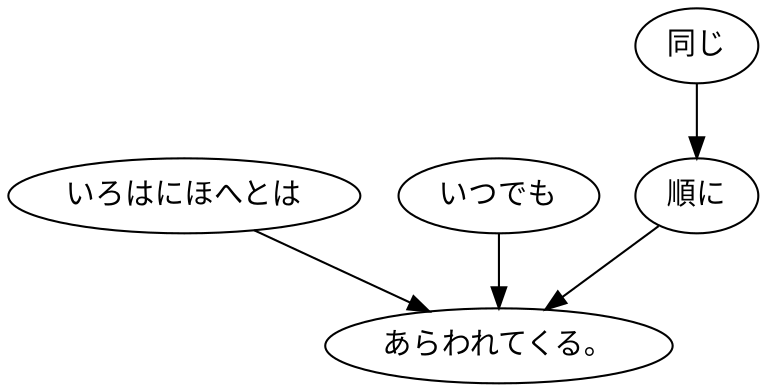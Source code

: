 digraph graph5093 {
	node0 [label="いろはにほへとは"];
	node1 [label="いつでも"];
	node2 [label="同じ"];
	node3 [label="順に"];
	node4 [label="あらわれてくる。"];
	node0 -> node4;
	node1 -> node4;
	node2 -> node3;
	node3 -> node4;
}
